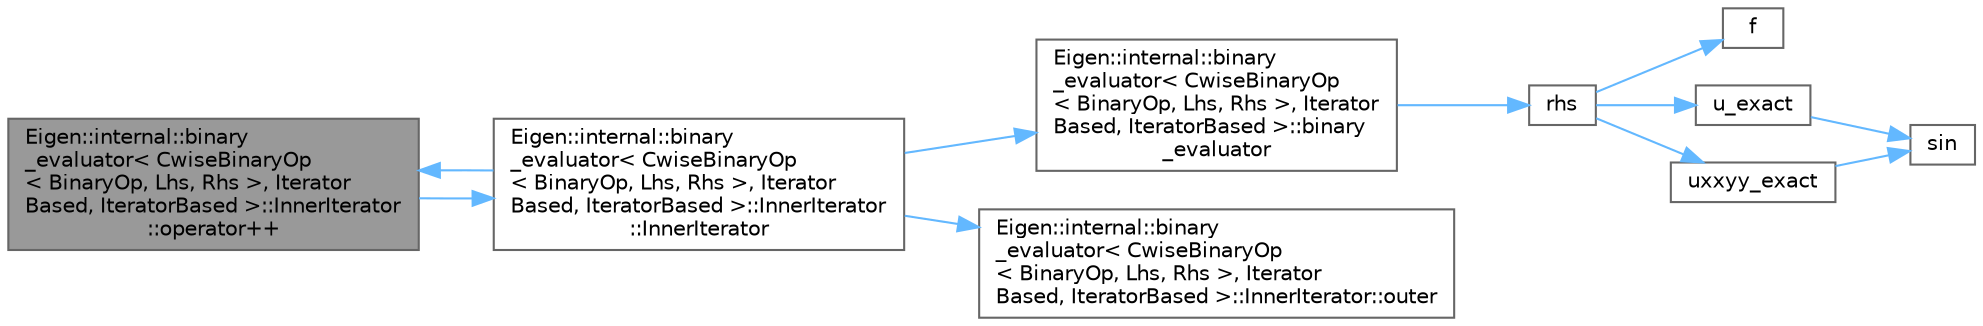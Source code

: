 digraph "Eigen::internal::binary_evaluator&lt; CwiseBinaryOp&lt; BinaryOp, Lhs, Rhs &gt;, IteratorBased, IteratorBased &gt;::InnerIterator::operator++"
{
 // LATEX_PDF_SIZE
  bgcolor="transparent";
  edge [fontname=Helvetica,fontsize=10,labelfontname=Helvetica,labelfontsize=10];
  node [fontname=Helvetica,fontsize=10,shape=box,height=0.2,width=0.4];
  rankdir="LR";
  Node1 [id="Node000001",label="Eigen::internal::binary\l_evaluator\< CwiseBinaryOp\l\< BinaryOp, Lhs, Rhs \>, Iterator\lBased, IteratorBased \>::InnerIterator\l::operator++",height=0.2,width=0.4,color="gray40", fillcolor="grey60", style="filled", fontcolor="black",tooltip=" "];
  Node1 -> Node2 [id="edge1_Node000001_Node000002",color="steelblue1",style="solid",tooltip=" "];
  Node2 [id="Node000002",label="Eigen::internal::binary\l_evaluator\< CwiseBinaryOp\l\< BinaryOp, Lhs, Rhs \>, Iterator\lBased, IteratorBased \>::InnerIterator\l::InnerIterator",height=0.2,width=0.4,color="grey40", fillcolor="white", style="filled",URL="$class_eigen_1_1internal_1_1binary__evaluator_3_01_cwise_binary_op_3_01_binary_op_00_01_lhs_00_01bbcbab6e07c6c8a44f9c2134b78b5906.html#a3758a600e7d9f1d7e3904d169f9ab16e",tooltip=" "];
  Node2 -> Node3 [id="edge2_Node000002_Node000003",color="steelblue1",style="solid",tooltip=" "];
  Node3 [id="Node000003",label="Eigen::internal::binary\l_evaluator\< CwiseBinaryOp\l\< BinaryOp, Lhs, Rhs \>, Iterator\lBased, IteratorBased \>::binary\l_evaluator",height=0.2,width=0.4,color="grey40", fillcolor="white", style="filled",URL="$struct_eigen_1_1internal_1_1binary__evaluator_3_01_cwise_binary_op_3_01_binary_op_00_01_lhs_00_05c4f9212bd4fb2e2b8664dee5123f03b.html#a7747e8ec8f8ab77d4b5c34d8ec147d63",tooltip=" "];
  Node3 -> Node4 [id="edge3_Node000003_Node000004",color="steelblue1",style="solid",tooltip=" "];
  Node4 [id="Node000004",label="rhs",height=0.2,width=0.4,color="grey40", fillcolor="white", style="filled",URL="$poisson_8cpp.html#a38c677f5cc4e47bc7505aef707c1bb83",tooltip=" "];
  Node4 -> Node5 [id="edge4_Node000004_Node000005",color="steelblue1",style="solid",tooltip=" "];
  Node5 [id="Node000005",label="f",height=0.2,width=0.4,color="grey40", fillcolor="white", style="filled",URL="$cxx11__tensor__map_8cpp.html#a7f507fea02198f6cb81c86640c7b1a4e",tooltip=" "];
  Node4 -> Node6 [id="edge5_Node000004_Node000006",color="steelblue1",style="solid",tooltip=" "];
  Node6 [id="Node000006",label="u_exact",height=0.2,width=0.4,color="grey40", fillcolor="white", style="filled",URL="$poisson_8cpp.html#a06fc16c4676f839f8de736a6791b6862",tooltip=" "];
  Node6 -> Node7 [id="edge6_Node000006_Node000007",color="steelblue1",style="solid",tooltip=" "];
  Node7 [id="Node000007",label="sin",height=0.2,width=0.4,color="grey40", fillcolor="white", style="filled",URL="$_array_cwise_unary_ops_8h.html#a9cfb0ea58bd813510a9e2db18a5e49f0",tooltip=" "];
  Node4 -> Node8 [id="edge7_Node000004_Node000008",color="steelblue1",style="solid",tooltip=" "];
  Node8 [id="Node000008",label="uxxyy_exact",height=0.2,width=0.4,color="grey40", fillcolor="white", style="filled",URL="$poisson_8cpp.html#a557a61cf12d143424a35123b14048a22",tooltip=" "];
  Node8 -> Node7 [id="edge8_Node000008_Node000007",color="steelblue1",style="solid",tooltip=" "];
  Node2 -> Node1 [id="edge9_Node000002_Node000001",color="steelblue1",style="solid",tooltip=" "];
  Node2 -> Node9 [id="edge10_Node000002_Node000009",color="steelblue1",style="solid",tooltip=" "];
  Node9 [id="Node000009",label="Eigen::internal::binary\l_evaluator\< CwiseBinaryOp\l\< BinaryOp, Lhs, Rhs \>, Iterator\lBased, IteratorBased \>::InnerIterator::outer",height=0.2,width=0.4,color="grey40", fillcolor="white", style="filled",URL="$class_eigen_1_1internal_1_1binary__evaluator_3_01_cwise_binary_op_3_01_binary_op_00_01_lhs_00_01bbcbab6e07c6c8a44f9c2134b78b5906.html#a265f1d224568493b2fbb3d543fc4ed2e",tooltip=" "];
}
